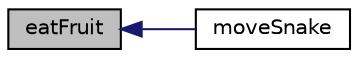 digraph "eatFruit"
{
  edge [fontname="Helvetica",fontsize="10",labelfontname="Helvetica",labelfontsize="10"];
  node [fontname="Helvetica",fontsize="10",shape=record];
  rankdir="LR";
  Node4 [label="eatFruit",height=0.2,width=0.4,color="black", fillcolor="grey75", style="filled", fontcolor="black"];
  Node4 -> Node5 [dir="back",color="midnightblue",fontsize="10",style="solid",fontname="Helvetica"];
  Node5 [label="moveSnake",height=0.2,width=0.4,color="black", fillcolor="white", style="filled",URL="$snake_8c.html#a9ef22eaa9aed9f9ecc06117b22ddb887"];
}
